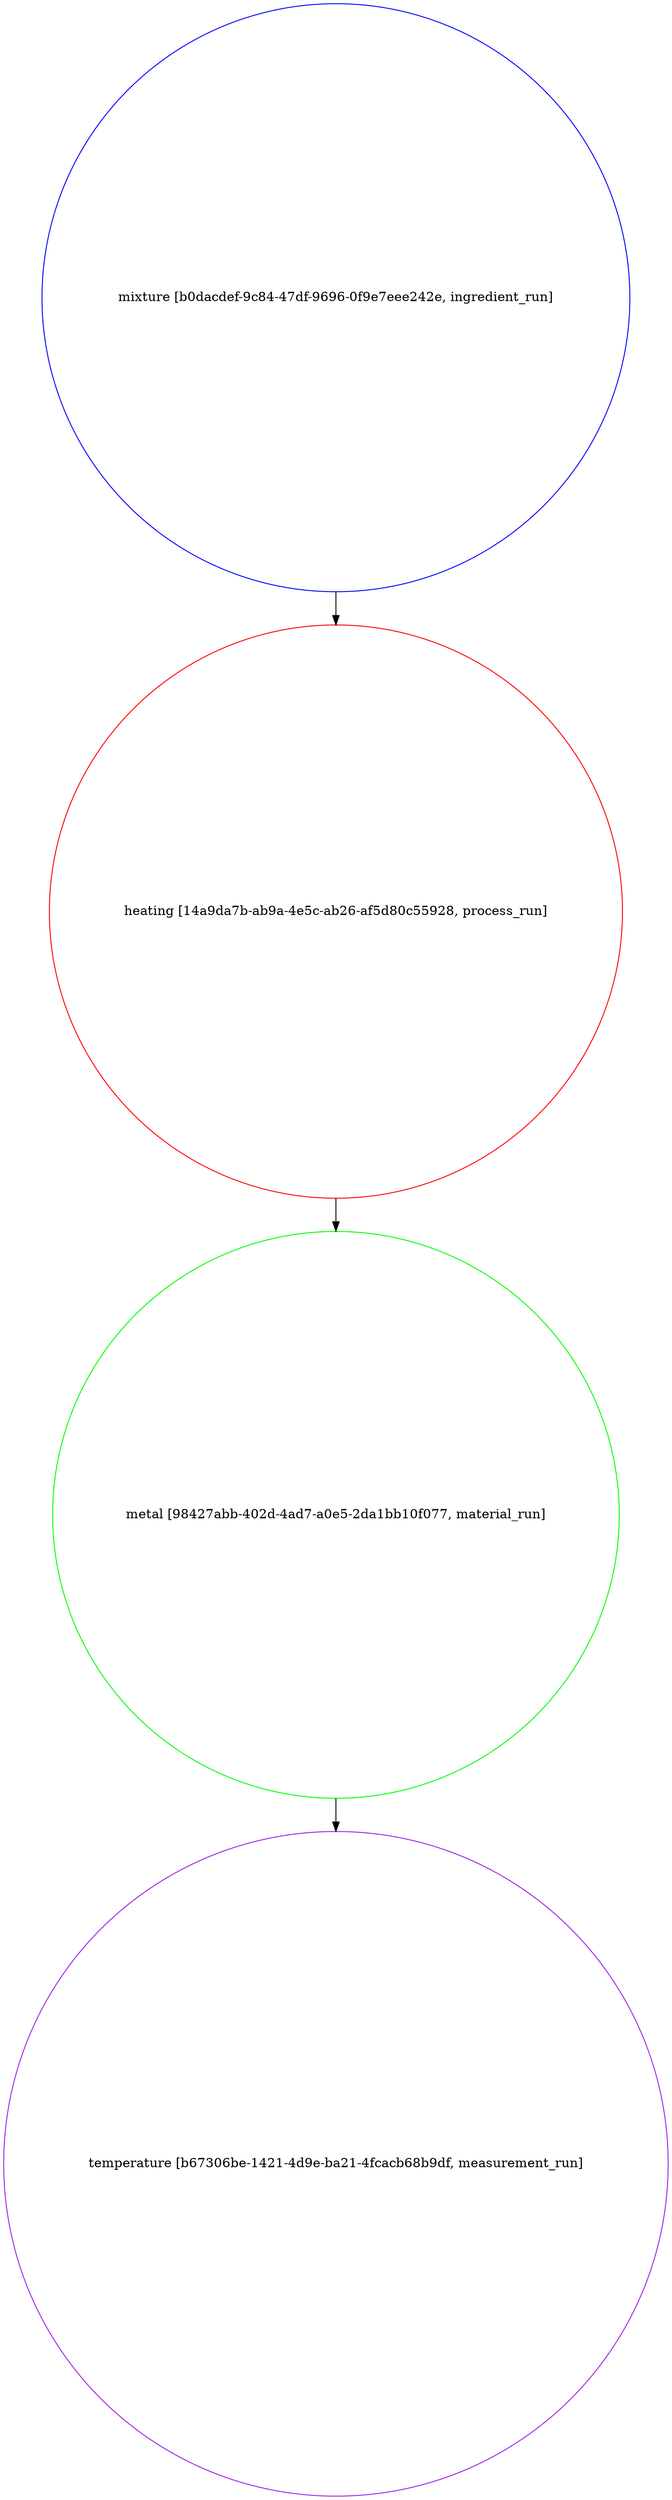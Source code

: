 strict digraph "37cec658-1a78-4519-9c62-1b92b7e64384" {
	graph [bb="0,0,720.14,2700",
		name="37cec658-1a78-4519-9c62-1b92b7e64384"
	];
	node [label="\N"];
	"mixture [b0dacdef-9c84-47df-9696-0f9e7eee242e, ingredient_run]"	 [color=blue,
		height=8.8464,
		object="{\"absolute_quantity\": null, \"file_links\": [], \"labels\": [], \"mass_fraction\": null, \"material\": null, \"name\": \"mixture\", \"notes\": \
null, \"number_fraction\": null, \"process\": {\"id\": \"14a9da7b-ab9a-4e5c-ab26-af5d80c55928\", \"scope\": \"auto\", \"type\": \"link_by_uid\"}, \"\
spec\": {\"id\": \"16a71cfb-d6d4-4bc6-a506-3218c007ce60\", \"scope\": \"auto\", \"type\": \"link_by_uid\"}, \"tags\": [], \"type\": \"ingredient_run\", \"\
uids\": {\"auto\": \"b0dacdef-9c84-47df-9696-0f9e7eee242e\"}, \"volume_fraction\": null}",
		pos="360.07,2381.5",
		shape=circle,
		type=ingredient_run,
		uuid="b0dacdef-9c84-47df-9696-0f9e7eee242e",
		width=8.8464];
	"heating [14a9da7b-ab9a-4e5c-ab26-af5d80c55928, process_run]"	 [color=red,
		height=8.6298,
		object="{\"conditions\": [], \"file_links\": [], \"name\": \"heating\", \"notes\": null, \"parameters\": [], \"source\": null, \"spec\": {\"id\": \"a5fe2a84-7b50-437d-98cb-2cd6c1698d03\", \"\
scope\": \"auto\", \"type\": \"link_by_uid\"}, \"tags\": [], \"type\": \"process_run\", \"uids\": {\"auto\": \"14a9da7b-ab9a-4e5c-ab26-af5d80c55928\"}}",
		pos="360.07,1716.4",
		shape=circle,
		type=process_run,
		uuid="14a9da7b-ab9a-4e5c-ab26-af5d80c55928",
		width=8.6298];
	"mixture [b0dacdef-9c84-47df-9696-0f9e7eee242e, ingredient_run]" -> "heating [14a9da7b-ab9a-4e5c-ab26-af5d80c55928, process_run]"	 [pos="e,360.07,2027 360.07,2062.6 360.07,2054.1 360.07,2045.7 360.07,2037.3"];
	"metal [98427abb-402d-4ad7-a0e5-2da1bb10f077, material_run]"	 [color=green,
		height=8.5215,
		object="{\"file_links\": [], \"name\": \"metal\", \"notes\": null, \"process\": {\"id\": \"14a9da7b-ab9a-4e5c-ab26-af5d80c55928\", \"scope\": \"auto\", \"type\": \"\
link_by_uid\"}, \"sample_type\": \"unknown\", \"spec\": {\"id\": \"6b5aeffd-3c1b-40f9-a95d-adc660038b22\", \"scope\": \"auto\", \"type\": \"link_by_\
uid\"}, \"tags\": [], \"type\": \"material_run\", \"uids\": {\"auto\": \"98427abb-402d-4ad7-a0e5-2da1bb10f077\"}}",
		pos="360.07,1062.9",
		shape=circle,
		type=material_run,
		uuid="98427abb-402d-4ad7-a0e5-2da1bb10f077",
		width=8.5215];
	"heating [14a9da7b-ab9a-4e5c-ab26-af5d80c55928, process_run]" -> "metal [98427abb-402d-4ad7-a0e5-2da1bb10f077, material_run]"	 [pos="e,360.07,1369.9 360.07,1405.4 360.07,1397 360.07,1388.6 360.07,1380.1"];
	"temperature [b67306be-1421-4d9e-ba21-4fcacb68b9df, measurement_run]"	 [color=purple,
		height=10.002,
		object="{\"conditions\": [], \"file_links\": [], \"material\": {\"id\": \"98427abb-402d-4ad7-a0e5-2da1bb10f077\", \"scope\": \"auto\", \"type\": \"link_by_\
uid\"}, \"name\": \"temperature\", \"notes\": null, \"parameters\": [], \"properties\": [], \"source\": null, \"spec\": {\"id\": \"cb153353-6c66-4d68-8c20-a5532f6ea59b\", \"\
scope\": \"auto\", \"type\": \"link_by_uid\"}, \"tags\": [], \"type\": \"measurement_run\", \"uids\": {\"auto\": \"b67306be-1421-4d9e-ba21-4fcacb68b9df\"}}",
		pos="360.07,360.07",
		shape=circle,
		type=measurement_run,
		uuid="b67306be-1421-4d9e-ba21-4fcacb68b9df",
		width=10.002];
	"metal [98427abb-402d-4ad7-a0e5-2da1bb10f077, material_run]" -> "temperature [b67306be-1421-4d9e-ba21-4fcacb68b9df, measurement_run]"	 [pos="e,360.07,720.29 360.07,755.91 360.07,747.41 360.07,738.88 360.07,730.33"];
}
